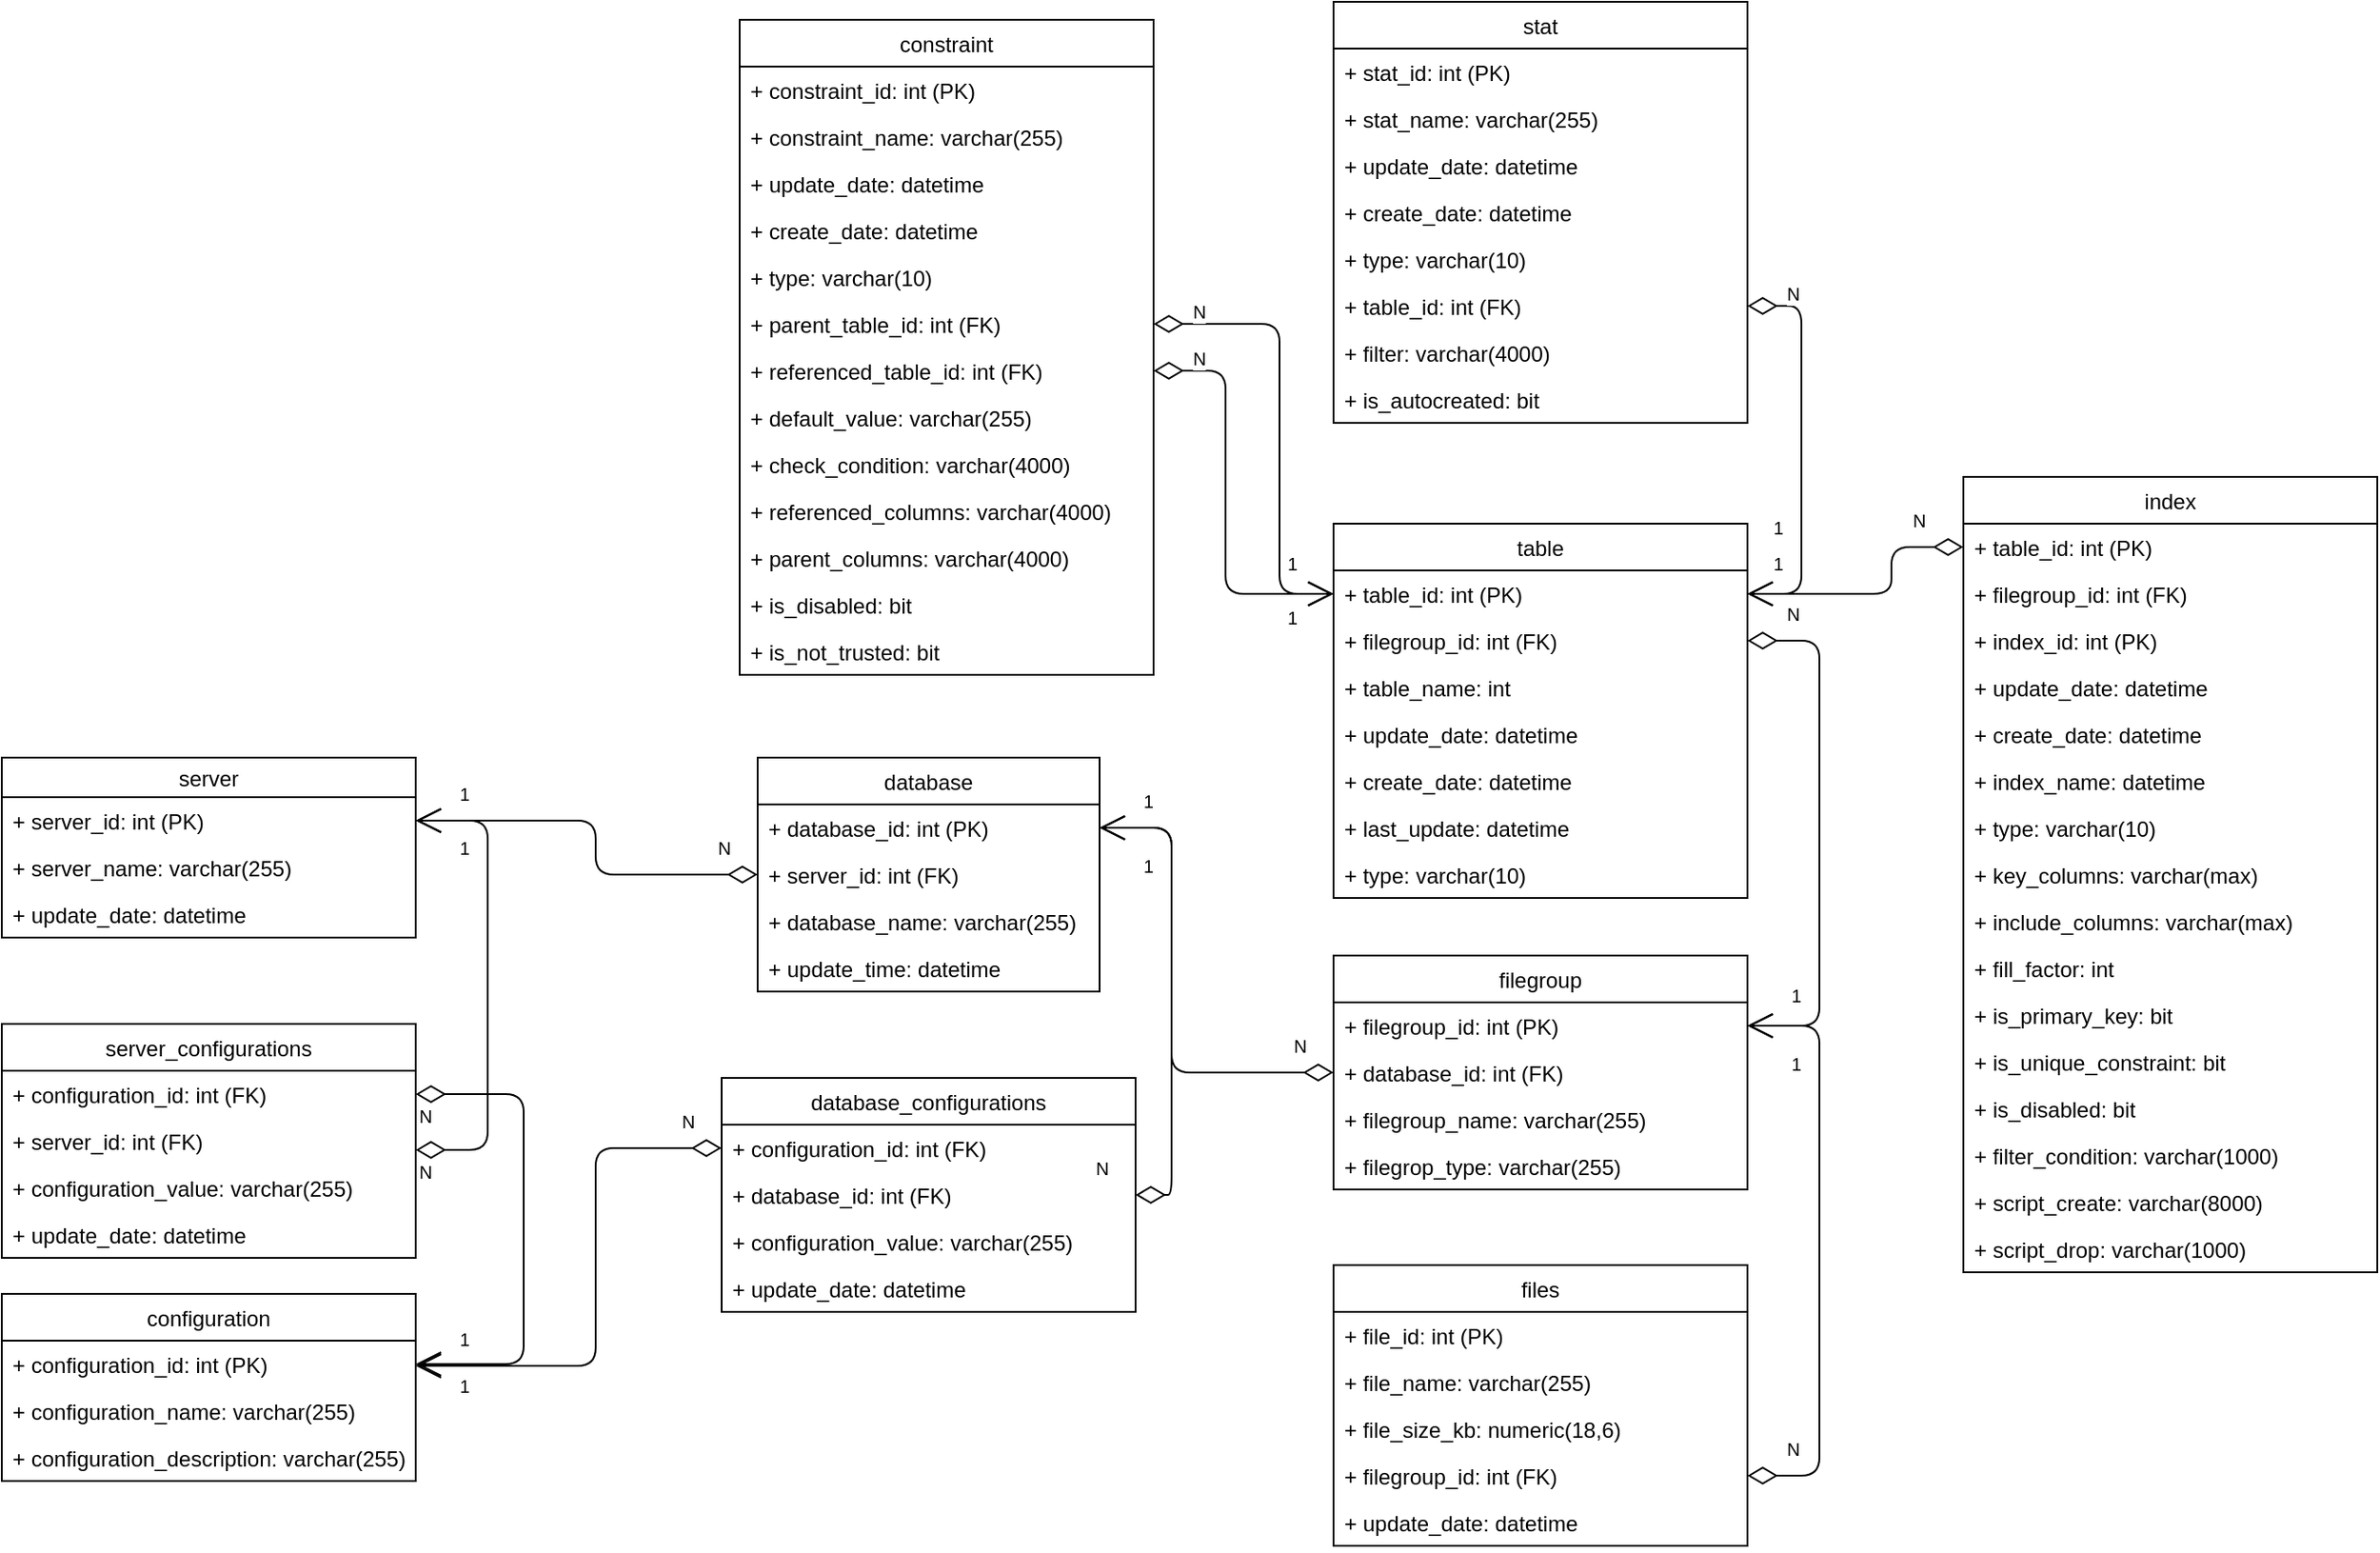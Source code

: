 <mxfile version="12.7.9" type="device"><diagram id="ff6Ciz-0W4YxmPZeDkQI" name="Página-1"><mxGraphModel dx="1422" dy="2015" grid="1" gridSize="10" guides="1" tooltips="1" connect="1" arrows="1" fold="1" page="1" pageScale="1" pageWidth="827" pageHeight="1169" math="0" shadow="0"><root><mxCell id="0"/><mxCell id="1" parent="0"/><mxCell id="aN4D_LcJQ8pbs_zPRTKb-1" value="server" style="swimlane;fontStyle=0;childLayout=stackLayout;horizontal=1;startSize=22;fillColor=none;horizontalStack=0;resizeParent=1;resizeParentMax=0;resizeLast=0;collapsible=1;marginBottom=0;" vertex="1" parent="1"><mxGeometry x="10" y="-250" width="230" height="100" as="geometry"/></mxCell><mxCell id="aN4D_LcJQ8pbs_zPRTKb-2" value="+ server_id: int (PK)" style="text;strokeColor=none;fillColor=none;align=left;verticalAlign=top;spacingLeft=4;spacingRight=4;overflow=hidden;rotatable=0;points=[[0,0.5],[1,0.5]];portConstraint=eastwest;" vertex="1" parent="aN4D_LcJQ8pbs_zPRTKb-1"><mxGeometry y="22" width="230" height="26" as="geometry"/></mxCell><mxCell id="aN4D_LcJQ8pbs_zPRTKb-3" value="+ server_name: varchar(255) " style="text;strokeColor=none;fillColor=none;align=left;verticalAlign=top;spacingLeft=4;spacingRight=4;overflow=hidden;rotatable=0;points=[[0,0.5],[1,0.5]];portConstraint=eastwest;" vertex="1" parent="aN4D_LcJQ8pbs_zPRTKb-1"><mxGeometry y="48" width="230" height="26" as="geometry"/></mxCell><mxCell id="aN4D_LcJQ8pbs_zPRTKb-4" value="+ update_date: datetime" style="text;strokeColor=none;fillColor=none;align=left;verticalAlign=top;spacingLeft=4;spacingRight=4;overflow=hidden;rotatable=0;points=[[0,0.5],[1,0.5]];portConstraint=eastwest;" vertex="1" parent="aN4D_LcJQ8pbs_zPRTKb-1"><mxGeometry y="74" width="230" height="26" as="geometry"/></mxCell><mxCell id="aN4D_LcJQ8pbs_zPRTKb-5" value="server_configurations" style="swimlane;fontStyle=0;childLayout=stackLayout;horizontal=1;startSize=26;fillColor=none;horizontalStack=0;resizeParent=1;resizeParentMax=0;resizeLast=0;collapsible=1;marginBottom=0;" vertex="1" parent="1"><mxGeometry x="10" y="-102" width="230" height="130" as="geometry"/></mxCell><mxCell id="aN4D_LcJQ8pbs_zPRTKb-6" value="+ configuration_id: int (FK)" style="text;strokeColor=none;fillColor=none;align=left;verticalAlign=top;spacingLeft=4;spacingRight=4;overflow=hidden;rotatable=0;points=[[0,0.5],[1,0.5]];portConstraint=eastwest;" vertex="1" parent="aN4D_LcJQ8pbs_zPRTKb-5"><mxGeometry y="26" width="230" height="26" as="geometry"/></mxCell><mxCell id="aN4D_LcJQ8pbs_zPRTKb-24" value="+ server_id: int (FK)" style="text;strokeColor=none;fillColor=none;align=left;verticalAlign=top;spacingLeft=4;spacingRight=4;overflow=hidden;rotatable=0;points=[[0,0.5],[1,0.5]];portConstraint=eastwest;" vertex="1" parent="aN4D_LcJQ8pbs_zPRTKb-5"><mxGeometry y="52" width="230" height="26" as="geometry"/></mxCell><mxCell id="aN4D_LcJQ8pbs_zPRTKb-8" value="+ configuration_value: varchar(255)" style="text;strokeColor=none;fillColor=none;align=left;verticalAlign=top;spacingLeft=4;spacingRight=4;overflow=hidden;rotatable=0;points=[[0,0.5],[1,0.5]];portConstraint=eastwest;" vertex="1" parent="aN4D_LcJQ8pbs_zPRTKb-5"><mxGeometry y="78" width="230" height="26" as="geometry"/></mxCell><mxCell id="aN4D_LcJQ8pbs_zPRTKb-17" value="+ update_date: datetime" style="text;strokeColor=none;fillColor=none;align=left;verticalAlign=top;spacingLeft=4;spacingRight=4;overflow=hidden;rotatable=0;points=[[0,0.5],[1,0.5]];portConstraint=eastwest;" vertex="1" parent="aN4D_LcJQ8pbs_zPRTKb-5"><mxGeometry y="104" width="230" height="26" as="geometry"/></mxCell><mxCell id="aN4D_LcJQ8pbs_zPRTKb-12" value="database" style="swimlane;fontStyle=0;childLayout=stackLayout;horizontal=1;startSize=26;fillColor=none;horizontalStack=0;resizeParent=1;resizeParentMax=0;resizeLast=0;collapsible=1;marginBottom=0;" vertex="1" parent="1"><mxGeometry x="430" y="-250" width="190" height="130" as="geometry"/></mxCell><mxCell id="aN4D_LcJQ8pbs_zPRTKb-13" value="+ database_id: int (PK)" style="text;strokeColor=none;fillColor=none;align=left;verticalAlign=top;spacingLeft=4;spacingRight=4;overflow=hidden;rotatable=0;points=[[0,0.5],[1,0.5]];portConstraint=eastwest;" vertex="1" parent="aN4D_LcJQ8pbs_zPRTKb-12"><mxGeometry y="26" width="190" height="26" as="geometry"/></mxCell><mxCell id="aN4D_LcJQ8pbs_zPRTKb-35" value="+ server_id: int (FK)" style="text;strokeColor=none;fillColor=none;align=left;verticalAlign=top;spacingLeft=4;spacingRight=4;overflow=hidden;rotatable=0;points=[[0,0.5],[1,0.5]];portConstraint=eastwest;" vertex="1" parent="aN4D_LcJQ8pbs_zPRTKb-12"><mxGeometry y="52" width="190" height="26" as="geometry"/></mxCell><mxCell id="aN4D_LcJQ8pbs_zPRTKb-14" value="+ database_name: varchar(255)" style="text;strokeColor=none;fillColor=none;align=left;verticalAlign=top;spacingLeft=4;spacingRight=4;overflow=hidden;rotatable=0;points=[[0,0.5],[1,0.5]];portConstraint=eastwest;" vertex="1" parent="aN4D_LcJQ8pbs_zPRTKb-12"><mxGeometry y="78" width="190" height="26" as="geometry"/></mxCell><mxCell id="aN4D_LcJQ8pbs_zPRTKb-15" value="+ update_time: datetime" style="text;strokeColor=none;fillColor=none;align=left;verticalAlign=top;spacingLeft=4;spacingRight=4;overflow=hidden;rotatable=0;points=[[0,0.5],[1,0.5]];portConstraint=eastwest;" vertex="1" parent="aN4D_LcJQ8pbs_zPRTKb-12"><mxGeometry y="104" width="190" height="26" as="geometry"/></mxCell><mxCell id="aN4D_LcJQ8pbs_zPRTKb-21" value="" style="endArrow=open;html=1;endSize=12;startArrow=diamondThin;startSize=14;startFill=0;edgeStyle=orthogonalEdgeStyle;entryX=1;entryY=0.5;entryDx=0;entryDy=0;" edge="1" parent="1" source="aN4D_LcJQ8pbs_zPRTKb-24" target="aN4D_LcJQ8pbs_zPRTKb-2"><mxGeometry x="0.141" y="-30" relative="1" as="geometry"><mxPoint x="260" y="-82" as="sourcePoint"/><mxPoint x="420" y="-82" as="targetPoint"/><Array as="points"><mxPoint x="280" y="-32"/><mxPoint x="280" y="-215"/></Array><mxPoint as="offset"/></mxGeometry></mxCell><mxCell id="aN4D_LcJQ8pbs_zPRTKb-22" value="N" style="resizable=0;html=1;align=left;verticalAlign=top;labelBackgroundColor=#ffffff;fontSize=10;" connectable="0" vertex="1" parent="aN4D_LcJQ8pbs_zPRTKb-21"><mxGeometry x="-1" relative="1" as="geometry"/></mxCell><mxCell id="aN4D_LcJQ8pbs_zPRTKb-23" value="1" style="resizable=0;html=1;align=right;verticalAlign=top;labelBackgroundColor=#ffffff;fontSize=10;" connectable="0" vertex="1" parent="aN4D_LcJQ8pbs_zPRTKb-21"><mxGeometry x="1" relative="1" as="geometry"><mxPoint x="30" y="3" as="offset"/></mxGeometry></mxCell><mxCell id="aN4D_LcJQ8pbs_zPRTKb-25" value="configuration" style="swimlane;fontStyle=0;childLayout=stackLayout;horizontal=1;startSize=26;fillColor=none;horizontalStack=0;resizeParent=1;resizeParentMax=0;resizeLast=0;collapsible=1;marginBottom=0;" vertex="1" parent="1"><mxGeometry x="10" y="48" width="230" height="104" as="geometry"/></mxCell><mxCell id="aN4D_LcJQ8pbs_zPRTKb-26" value="+ configuration_id: int (PK)" style="text;strokeColor=none;fillColor=none;align=left;verticalAlign=top;spacingLeft=4;spacingRight=4;overflow=hidden;rotatable=0;points=[[0,0.5],[1,0.5]];portConstraint=eastwest;" vertex="1" parent="aN4D_LcJQ8pbs_zPRTKb-25"><mxGeometry y="26" width="230" height="26" as="geometry"/></mxCell><mxCell id="aN4D_LcJQ8pbs_zPRTKb-28" value="+ configuration_name: varchar(255) " style="text;strokeColor=none;fillColor=none;align=left;verticalAlign=top;spacingLeft=4;spacingRight=4;overflow=hidden;rotatable=0;points=[[0,0.5],[1,0.5]];portConstraint=eastwest;" vertex="1" parent="aN4D_LcJQ8pbs_zPRTKb-25"><mxGeometry y="52" width="230" height="26" as="geometry"/></mxCell><mxCell id="aN4D_LcJQ8pbs_zPRTKb-30" value="+ configuration_description: varchar(255)" style="text;strokeColor=none;fillColor=none;align=left;verticalAlign=top;spacingLeft=4;spacingRight=4;overflow=hidden;rotatable=0;points=[[0,0.5],[1,0.5]];portConstraint=eastwest;" vertex="1" parent="aN4D_LcJQ8pbs_zPRTKb-25"><mxGeometry y="78" width="230" height="26" as="geometry"/></mxCell><mxCell id="aN4D_LcJQ8pbs_zPRTKb-32" value="" style="endArrow=open;html=1;endSize=12;startArrow=diamondThin;startSize=14;startFill=0;edgeStyle=orthogonalEdgeStyle;" edge="1" parent="1" source="aN4D_LcJQ8pbs_zPRTKb-6" target="aN4D_LcJQ8pbs_zPRTKb-26"><mxGeometry relative="1" as="geometry"><mxPoint x="334" y="130" as="sourcePoint"/><mxPoint x="334" y="-22" as="targetPoint"/><Array as="points"><mxPoint x="300" y="-63"/><mxPoint x="300" y="87"/></Array></mxGeometry></mxCell><mxCell id="aN4D_LcJQ8pbs_zPRTKb-33" value="N" style="resizable=0;html=1;align=left;verticalAlign=top;labelBackgroundColor=#ffffff;fontSize=10;" connectable="0" vertex="1" parent="aN4D_LcJQ8pbs_zPRTKb-32"><mxGeometry x="-1" relative="1" as="geometry"/></mxCell><mxCell id="aN4D_LcJQ8pbs_zPRTKb-34" value="1" style="resizable=0;html=1;align=right;verticalAlign=top;labelBackgroundColor=#ffffff;fontSize=10;" connectable="0" vertex="1" parent="aN4D_LcJQ8pbs_zPRTKb-32"><mxGeometry x="1" relative="1" as="geometry"><mxPoint x="30" as="offset"/></mxGeometry></mxCell><mxCell id="aN4D_LcJQ8pbs_zPRTKb-36" value="" style="endArrow=open;html=1;endSize=12;startArrow=diamondThin;startSize=14;startFill=0;edgeStyle=orthogonalEdgeStyle;entryX=1;entryY=0.5;entryDx=0;entryDy=0;exitX=0;exitY=0.5;exitDx=0;exitDy=0;" edge="1" parent="1" source="aN4D_LcJQ8pbs_zPRTKb-35" target="aN4D_LcJQ8pbs_zPRTKb-2"><mxGeometry x="0.035" y="23" relative="1" as="geometry"><mxPoint x="250" y="-22" as="sourcePoint"/><mxPoint x="250" y="-205" as="targetPoint"/><Array as="points"><mxPoint x="340" y="-185"/><mxPoint x="340" y="-215"/></Array><mxPoint as="offset"/></mxGeometry></mxCell><mxCell id="aN4D_LcJQ8pbs_zPRTKb-37" value="N" style="resizable=0;html=1;align=left;verticalAlign=top;labelBackgroundColor=#ffffff;fontSize=10;" connectable="0" vertex="1" parent="aN4D_LcJQ8pbs_zPRTKb-36"><mxGeometry x="-1" relative="1" as="geometry"><mxPoint x="-24" y="-27" as="offset"/></mxGeometry></mxCell><mxCell id="aN4D_LcJQ8pbs_zPRTKb-38" value="1" style="resizable=0;html=1;align=right;verticalAlign=top;labelBackgroundColor=#ffffff;fontSize=10;" connectable="0" vertex="1" parent="aN4D_LcJQ8pbs_zPRTKb-36"><mxGeometry x="1" relative="1" as="geometry"><mxPoint x="30" y="-27" as="offset"/></mxGeometry></mxCell><mxCell id="aN4D_LcJQ8pbs_zPRTKb-39" value="database_configurations" style="swimlane;fontStyle=0;childLayout=stackLayout;horizontal=1;startSize=26;fillColor=none;horizontalStack=0;resizeParent=1;resizeParentMax=0;resizeLast=0;collapsible=1;marginBottom=0;" vertex="1" parent="1"><mxGeometry x="410" y="-72" width="230" height="130" as="geometry"/></mxCell><mxCell id="aN4D_LcJQ8pbs_zPRTKb-40" value="+ configuration_id: int (FK)" style="text;strokeColor=none;fillColor=none;align=left;verticalAlign=top;spacingLeft=4;spacingRight=4;overflow=hidden;rotatable=0;points=[[0,0.5],[1,0.5]];portConstraint=eastwest;" vertex="1" parent="aN4D_LcJQ8pbs_zPRTKb-39"><mxGeometry y="26" width="230" height="26" as="geometry"/></mxCell><mxCell id="aN4D_LcJQ8pbs_zPRTKb-41" value="+ database_id: int (FK)" style="text;strokeColor=none;fillColor=none;align=left;verticalAlign=top;spacingLeft=4;spacingRight=4;overflow=hidden;rotatable=0;points=[[0,0.5],[1,0.5]];portConstraint=eastwest;" vertex="1" parent="aN4D_LcJQ8pbs_zPRTKb-39"><mxGeometry y="52" width="230" height="26" as="geometry"/></mxCell><mxCell id="aN4D_LcJQ8pbs_zPRTKb-42" value="+ configuration_value: varchar(255)" style="text;strokeColor=none;fillColor=none;align=left;verticalAlign=top;spacingLeft=4;spacingRight=4;overflow=hidden;rotatable=0;points=[[0,0.5],[1,0.5]];portConstraint=eastwest;" vertex="1" parent="aN4D_LcJQ8pbs_zPRTKb-39"><mxGeometry y="78" width="230" height="26" as="geometry"/></mxCell><mxCell id="aN4D_LcJQ8pbs_zPRTKb-43" value="+ update_date: datetime" style="text;strokeColor=none;fillColor=none;align=left;verticalAlign=top;spacingLeft=4;spacingRight=4;overflow=hidden;rotatable=0;points=[[0,0.5],[1,0.5]];portConstraint=eastwest;" vertex="1" parent="aN4D_LcJQ8pbs_zPRTKb-39"><mxGeometry y="104" width="230" height="26" as="geometry"/></mxCell><mxCell id="aN4D_LcJQ8pbs_zPRTKb-44" value="" style="endArrow=open;html=1;endSize=12;startArrow=diamondThin;startSize=14;startFill=0;edgeStyle=orthogonalEdgeStyle;exitX=0;exitY=0.5;exitDx=0;exitDy=0;" edge="1" parent="1" source="aN4D_LcJQ8pbs_zPRTKb-40"><mxGeometry x="0.035" y="23" relative="1" as="geometry"><mxPoint x="434" y="152" as="sourcePoint"/><mxPoint x="240" y="88" as="targetPoint"/><Array as="points"><mxPoint x="340" y="-33"/><mxPoint x="340" y="88"/></Array><mxPoint as="offset"/></mxGeometry></mxCell><mxCell id="aN4D_LcJQ8pbs_zPRTKb-45" value="N" style="resizable=0;html=1;align=left;verticalAlign=top;labelBackgroundColor=#ffffff;fontSize=10;" connectable="0" vertex="1" parent="aN4D_LcJQ8pbs_zPRTKb-44"><mxGeometry x="-1" relative="1" as="geometry"><mxPoint x="-24" y="-27" as="offset"/></mxGeometry></mxCell><mxCell id="aN4D_LcJQ8pbs_zPRTKb-46" value="1" style="resizable=0;html=1;align=right;verticalAlign=top;labelBackgroundColor=#ffffff;fontSize=10;" connectable="0" vertex="1" parent="aN4D_LcJQ8pbs_zPRTKb-44"><mxGeometry x="1" relative="1" as="geometry"><mxPoint x="30" y="-27" as="offset"/></mxGeometry></mxCell><mxCell id="aN4D_LcJQ8pbs_zPRTKb-47" value="" style="endArrow=open;html=1;endSize=12;startArrow=diamondThin;startSize=14;startFill=0;edgeStyle=orthogonalEdgeStyle;entryX=1;entryY=0.5;entryDx=0;entryDy=0;" edge="1" parent="1" source="aN4D_LcJQ8pbs_zPRTKb-41" target="aN4D_LcJQ8pbs_zPRTKb-13"><mxGeometry x="0.035" y="23" relative="1" as="geometry"><mxPoint x="750" y="-212" as="sourcePoint"/><mxPoint x="580" y="-91" as="targetPoint"/><Array as="points"><mxPoint x="660" y="-7"/><mxPoint x="660" y="-211"/></Array><mxPoint as="offset"/></mxGeometry></mxCell><mxCell id="aN4D_LcJQ8pbs_zPRTKb-48" value="N" style="resizable=0;html=1;align=left;verticalAlign=top;labelBackgroundColor=#ffffff;fontSize=10;" connectable="0" vertex="1" parent="aN4D_LcJQ8pbs_zPRTKb-47"><mxGeometry x="-1" relative="1" as="geometry"><mxPoint x="-24" y="-27" as="offset"/></mxGeometry></mxCell><mxCell id="aN4D_LcJQ8pbs_zPRTKb-49" value="1" style="resizable=0;html=1;align=right;verticalAlign=top;labelBackgroundColor=#ffffff;fontSize=10;" connectable="0" vertex="1" parent="aN4D_LcJQ8pbs_zPRTKb-47"><mxGeometry x="1" relative="1" as="geometry"><mxPoint x="30" y="-27" as="offset"/></mxGeometry></mxCell><mxCell id="aN4D_LcJQ8pbs_zPRTKb-50" value="files" style="swimlane;fontStyle=0;childLayout=stackLayout;horizontal=1;startSize=26;fillColor=none;horizontalStack=0;resizeParent=1;resizeParentMax=0;resizeLast=0;collapsible=1;marginBottom=0;" vertex="1" parent="1"><mxGeometry x="750" y="32" width="230" height="156" as="geometry"/></mxCell><mxCell id="aN4D_LcJQ8pbs_zPRTKb-51" value="+ file_id: int (PK)" style="text;strokeColor=none;fillColor=none;align=left;verticalAlign=top;spacingLeft=4;spacingRight=4;overflow=hidden;rotatable=0;points=[[0,0.5],[1,0.5]];portConstraint=eastwest;" vertex="1" parent="aN4D_LcJQ8pbs_zPRTKb-50"><mxGeometry y="26" width="230" height="26" as="geometry"/></mxCell><mxCell id="aN4D_LcJQ8pbs_zPRTKb-53" value="+ file_name: varchar(255)" style="text;strokeColor=none;fillColor=none;align=left;verticalAlign=top;spacingLeft=4;spacingRight=4;overflow=hidden;rotatable=0;points=[[0,0.5],[1,0.5]];portConstraint=eastwest;" vertex="1" parent="aN4D_LcJQ8pbs_zPRTKb-50"><mxGeometry y="52" width="230" height="26" as="geometry"/></mxCell><mxCell id="aN4D_LcJQ8pbs_zPRTKb-55" value="+ file_size_kb: numeric(18,6)" style="text;strokeColor=none;fillColor=none;align=left;verticalAlign=top;spacingLeft=4;spacingRight=4;overflow=hidden;rotatable=0;points=[[0,0.5],[1,0.5]];portConstraint=eastwest;" vertex="1" parent="aN4D_LcJQ8pbs_zPRTKb-50"><mxGeometry y="78" width="230" height="26" as="geometry"/></mxCell><mxCell id="aN4D_LcJQ8pbs_zPRTKb-56" value="+ filegroup_id: int (FK)" style="text;strokeColor=none;fillColor=none;align=left;verticalAlign=top;spacingLeft=4;spacingRight=4;overflow=hidden;rotatable=0;points=[[0,0.5],[1,0.5]];portConstraint=eastwest;" vertex="1" parent="aN4D_LcJQ8pbs_zPRTKb-50"><mxGeometry y="104" width="230" height="26" as="geometry"/></mxCell><mxCell id="aN4D_LcJQ8pbs_zPRTKb-54" value="+ update_date: datetime" style="text;strokeColor=none;fillColor=none;align=left;verticalAlign=top;spacingLeft=4;spacingRight=4;overflow=hidden;rotatable=0;points=[[0,0.5],[1,0.5]];portConstraint=eastwest;" vertex="1" parent="aN4D_LcJQ8pbs_zPRTKb-50"><mxGeometry y="130" width="230" height="26" as="geometry"/></mxCell><mxCell id="aN4D_LcJQ8pbs_zPRTKb-57" value="filegroup" style="swimlane;fontStyle=0;childLayout=stackLayout;horizontal=1;startSize=26;fillColor=none;horizontalStack=0;resizeParent=1;resizeParentMax=0;resizeLast=0;collapsible=1;marginBottom=0;" vertex="1" parent="1"><mxGeometry x="750" y="-140" width="230" height="130" as="geometry"/></mxCell><mxCell id="aN4D_LcJQ8pbs_zPRTKb-58" value="+ filegroup_id: int (PK)" style="text;strokeColor=none;fillColor=none;align=left;verticalAlign=top;spacingLeft=4;spacingRight=4;overflow=hidden;rotatable=0;points=[[0,0.5],[1,0.5]];portConstraint=eastwest;" vertex="1" parent="aN4D_LcJQ8pbs_zPRTKb-57"><mxGeometry y="26" width="230" height="26" as="geometry"/></mxCell><mxCell id="aN4D_LcJQ8pbs_zPRTKb-59" value="+ database_id: int (FK)" style="text;strokeColor=none;fillColor=none;align=left;verticalAlign=top;spacingLeft=4;spacingRight=4;overflow=hidden;rotatable=0;points=[[0,0.5],[1,0.5]];portConstraint=eastwest;" vertex="1" parent="aN4D_LcJQ8pbs_zPRTKb-57"><mxGeometry y="52" width="230" height="26" as="geometry"/></mxCell><mxCell id="aN4D_LcJQ8pbs_zPRTKb-60" value="+ filegroup_name: varchar(255)" style="text;strokeColor=none;fillColor=none;align=left;verticalAlign=top;spacingLeft=4;spacingRight=4;overflow=hidden;rotatable=0;points=[[0,0.5],[1,0.5]];portConstraint=eastwest;" vertex="1" parent="aN4D_LcJQ8pbs_zPRTKb-57"><mxGeometry y="78" width="230" height="26" as="geometry"/></mxCell><mxCell id="aN4D_LcJQ8pbs_zPRTKb-61" value="+ filegrop_type: varchar(255)" style="text;strokeColor=none;fillColor=none;align=left;verticalAlign=top;spacingLeft=4;spacingRight=4;overflow=hidden;rotatable=0;points=[[0,0.5],[1,0.5]];portConstraint=eastwest;" vertex="1" parent="aN4D_LcJQ8pbs_zPRTKb-57"><mxGeometry y="104" width="230" height="26" as="geometry"/></mxCell><mxCell id="aN4D_LcJQ8pbs_zPRTKb-67" value="" style="endArrow=open;html=1;endSize=12;startArrow=diamondThin;startSize=14;startFill=0;edgeStyle=orthogonalEdgeStyle;exitX=0;exitY=0.5;exitDx=0;exitDy=0;" edge="1" parent="1" source="aN4D_LcJQ8pbs_zPRTKb-59" target="aN4D_LcJQ8pbs_zPRTKb-13"><mxGeometry x="0.035" y="23" relative="1" as="geometry"><mxPoint x="740" y="-64" as="sourcePoint"/><mxPoint x="620" y="-90" as="targetPoint"/><Array as="points"><mxPoint x="660" y="-75"/><mxPoint x="660" y="-211"/></Array><mxPoint as="offset"/></mxGeometry></mxCell><mxCell id="aN4D_LcJQ8pbs_zPRTKb-68" value="N" style="resizable=0;html=1;align=left;verticalAlign=top;labelBackgroundColor=#ffffff;fontSize=10;" connectable="0" vertex="1" parent="aN4D_LcJQ8pbs_zPRTKb-67"><mxGeometry x="-1" relative="1" as="geometry"><mxPoint x="-24" y="-27" as="offset"/></mxGeometry></mxCell><mxCell id="aN4D_LcJQ8pbs_zPRTKb-69" value="1" style="resizable=0;html=1;align=right;verticalAlign=top;labelBackgroundColor=#ffffff;fontSize=10;" connectable="0" vertex="1" parent="aN4D_LcJQ8pbs_zPRTKb-67"><mxGeometry x="1" relative="1" as="geometry"><mxPoint x="30" y="9" as="offset"/></mxGeometry></mxCell><mxCell id="aN4D_LcJQ8pbs_zPRTKb-71" value="" style="endArrow=open;html=1;endSize=12;startArrow=diamondThin;startSize=14;startFill=0;edgeStyle=orthogonalEdgeStyle;" edge="1" parent="1" source="aN4D_LcJQ8pbs_zPRTKb-56" target="aN4D_LcJQ8pbs_zPRTKb-58"><mxGeometry x="0.035" y="23" relative="1" as="geometry"><mxPoint x="1120" y="-30" as="sourcePoint"/><mxPoint x="1000" y="96" as="targetPoint"/><Array as="points"><mxPoint x="1020" y="149"/><mxPoint x="1020" y="-101"/></Array><mxPoint as="offset"/></mxGeometry></mxCell><mxCell id="aN4D_LcJQ8pbs_zPRTKb-72" value="N" style="resizable=0;html=1;align=left;verticalAlign=top;labelBackgroundColor=#ffffff;fontSize=10;" connectable="0" vertex="1" parent="aN4D_LcJQ8pbs_zPRTKb-71"><mxGeometry x="-1" relative="1" as="geometry"><mxPoint x="20" y="-27" as="offset"/></mxGeometry></mxCell><mxCell id="aN4D_LcJQ8pbs_zPRTKb-73" value="1" style="resizable=0;html=1;align=right;verticalAlign=top;labelBackgroundColor=#ffffff;fontSize=10;" connectable="0" vertex="1" parent="aN4D_LcJQ8pbs_zPRTKb-71"><mxGeometry x="1" relative="1" as="geometry"><mxPoint x="30" y="9" as="offset"/></mxGeometry></mxCell><mxCell id="aN4D_LcJQ8pbs_zPRTKb-74" value="table" style="swimlane;fontStyle=0;childLayout=stackLayout;horizontal=1;startSize=26;fillColor=none;horizontalStack=0;resizeParent=1;resizeParentMax=0;resizeLast=0;collapsible=1;marginBottom=0;" vertex="1" parent="1"><mxGeometry x="750" y="-380" width="230" height="208" as="geometry"/></mxCell><mxCell id="aN4D_LcJQ8pbs_zPRTKb-75" value="+ table_id: int (PK)" style="text;strokeColor=none;fillColor=none;align=left;verticalAlign=top;spacingLeft=4;spacingRight=4;overflow=hidden;rotatable=0;points=[[0,0.5],[1,0.5]];portConstraint=eastwest;" vertex="1" parent="aN4D_LcJQ8pbs_zPRTKb-74"><mxGeometry y="26" width="230" height="26" as="geometry"/></mxCell><mxCell id="aN4D_LcJQ8pbs_zPRTKb-76" value="+ filegroup_id: int (FK)" style="text;strokeColor=none;fillColor=none;align=left;verticalAlign=top;spacingLeft=4;spacingRight=4;overflow=hidden;rotatable=0;points=[[0,0.5],[1,0.5]];portConstraint=eastwest;" vertex="1" parent="aN4D_LcJQ8pbs_zPRTKb-74"><mxGeometry y="52" width="230" height="26" as="geometry"/></mxCell><mxCell id="aN4D_LcJQ8pbs_zPRTKb-79" value="+ table_name: int" style="text;strokeColor=none;fillColor=none;align=left;verticalAlign=top;spacingLeft=4;spacingRight=4;overflow=hidden;rotatable=0;points=[[0,0.5],[1,0.5]];portConstraint=eastwest;" vertex="1" parent="aN4D_LcJQ8pbs_zPRTKb-74"><mxGeometry y="78" width="230" height="26" as="geometry"/></mxCell><mxCell id="aN4D_LcJQ8pbs_zPRTKb-80" value="+ update_date: datetime" style="text;strokeColor=none;fillColor=none;align=left;verticalAlign=top;spacingLeft=4;spacingRight=4;overflow=hidden;rotatable=0;points=[[0,0.5],[1,0.5]];portConstraint=eastwest;" vertex="1" parent="aN4D_LcJQ8pbs_zPRTKb-74"><mxGeometry y="104" width="230" height="26" as="geometry"/></mxCell><mxCell id="aN4D_LcJQ8pbs_zPRTKb-81" value="+ create_date: datetime" style="text;strokeColor=none;fillColor=none;align=left;verticalAlign=top;spacingLeft=4;spacingRight=4;overflow=hidden;rotatable=0;points=[[0,0.5],[1,0.5]];portConstraint=eastwest;" vertex="1" parent="aN4D_LcJQ8pbs_zPRTKb-74"><mxGeometry y="130" width="230" height="26" as="geometry"/></mxCell><mxCell id="aN4D_LcJQ8pbs_zPRTKb-82" value="+ last_update: datetime" style="text;strokeColor=none;fillColor=none;align=left;verticalAlign=top;spacingLeft=4;spacingRight=4;overflow=hidden;rotatable=0;points=[[0,0.5],[1,0.5]];portConstraint=eastwest;" vertex="1" parent="aN4D_LcJQ8pbs_zPRTKb-74"><mxGeometry y="156" width="230" height="26" as="geometry"/></mxCell><mxCell id="aN4D_LcJQ8pbs_zPRTKb-86" value="+ type: varchar(10)" style="text;strokeColor=none;fillColor=none;align=left;verticalAlign=top;spacingLeft=4;spacingRight=4;overflow=hidden;rotatable=0;points=[[0,0.5],[1,0.5]];portConstraint=eastwest;" vertex="1" parent="aN4D_LcJQ8pbs_zPRTKb-74"><mxGeometry y="182" width="230" height="26" as="geometry"/></mxCell><mxCell id="aN4D_LcJQ8pbs_zPRTKb-83" value="" style="endArrow=open;html=1;endSize=12;startArrow=diamondThin;startSize=14;startFill=0;edgeStyle=orthogonalEdgeStyle;" edge="1" parent="1" source="aN4D_LcJQ8pbs_zPRTKb-76" target="aN4D_LcJQ8pbs_zPRTKb-58"><mxGeometry x="0.035" y="23" relative="1" as="geometry"><mxPoint x="990" y="159" as="sourcePoint"/><mxPoint x="990" y="-101" as="targetPoint"/><Array as="points"><mxPoint x="1020" y="-315"/><mxPoint x="1020" y="-101"/></Array><mxPoint as="offset"/></mxGeometry></mxCell><mxCell id="aN4D_LcJQ8pbs_zPRTKb-84" value="N" style="resizable=0;html=1;align=left;verticalAlign=top;labelBackgroundColor=#ffffff;fontSize=10;" connectable="0" vertex="1" parent="aN4D_LcJQ8pbs_zPRTKb-83"><mxGeometry x="-1" relative="1" as="geometry"><mxPoint x="20" y="-27" as="offset"/></mxGeometry></mxCell><mxCell id="aN4D_LcJQ8pbs_zPRTKb-85" value="1" style="resizable=0;html=1;align=right;verticalAlign=top;labelBackgroundColor=#ffffff;fontSize=10;" connectable="0" vertex="1" parent="aN4D_LcJQ8pbs_zPRTKb-83"><mxGeometry x="1" relative="1" as="geometry"><mxPoint x="30" y="-29" as="offset"/></mxGeometry></mxCell><mxCell id="aN4D_LcJQ8pbs_zPRTKb-87" value="index" style="swimlane;fontStyle=0;childLayout=stackLayout;horizontal=1;startSize=26;fillColor=none;horizontalStack=0;resizeParent=1;resizeParentMax=0;resizeLast=0;collapsible=1;marginBottom=0;" vertex="1" parent="1"><mxGeometry x="1100" y="-406" width="230" height="442" as="geometry"/></mxCell><mxCell id="aN4D_LcJQ8pbs_zPRTKb-88" value="+ table_id: int (PK)" style="text;strokeColor=none;fillColor=none;align=left;verticalAlign=top;spacingLeft=4;spacingRight=4;overflow=hidden;rotatable=0;points=[[0,0.5],[1,0.5]];portConstraint=eastwest;" vertex="1" parent="aN4D_LcJQ8pbs_zPRTKb-87"><mxGeometry y="26" width="230" height="26" as="geometry"/></mxCell><mxCell id="aN4D_LcJQ8pbs_zPRTKb-89" value="+ filegroup_id: int (FK)" style="text;strokeColor=none;fillColor=none;align=left;verticalAlign=top;spacingLeft=4;spacingRight=4;overflow=hidden;rotatable=0;points=[[0,0.5],[1,0.5]];portConstraint=eastwest;" vertex="1" parent="aN4D_LcJQ8pbs_zPRTKb-87"><mxGeometry y="52" width="230" height="26" as="geometry"/></mxCell><mxCell id="aN4D_LcJQ8pbs_zPRTKb-90" value="+ index_id: int (PK)" style="text;strokeColor=none;fillColor=none;align=left;verticalAlign=top;spacingLeft=4;spacingRight=4;overflow=hidden;rotatable=0;points=[[0,0.5],[1,0.5]];portConstraint=eastwest;" vertex="1" parent="aN4D_LcJQ8pbs_zPRTKb-87"><mxGeometry y="78" width="230" height="26" as="geometry"/></mxCell><mxCell id="aN4D_LcJQ8pbs_zPRTKb-91" value="+ update_date: datetime" style="text;strokeColor=none;fillColor=none;align=left;verticalAlign=top;spacingLeft=4;spacingRight=4;overflow=hidden;rotatable=0;points=[[0,0.5],[1,0.5]];portConstraint=eastwest;" vertex="1" parent="aN4D_LcJQ8pbs_zPRTKb-87"><mxGeometry y="104" width="230" height="26" as="geometry"/></mxCell><mxCell id="aN4D_LcJQ8pbs_zPRTKb-92" value="+ create_date: datetime" style="text;strokeColor=none;fillColor=none;align=left;verticalAlign=top;spacingLeft=4;spacingRight=4;overflow=hidden;rotatable=0;points=[[0,0.5],[1,0.5]];portConstraint=eastwest;" vertex="1" parent="aN4D_LcJQ8pbs_zPRTKb-87"><mxGeometry y="130" width="230" height="26" as="geometry"/></mxCell><mxCell id="aN4D_LcJQ8pbs_zPRTKb-93" value="+ index_name: datetime" style="text;strokeColor=none;fillColor=none;align=left;verticalAlign=top;spacingLeft=4;spacingRight=4;overflow=hidden;rotatable=0;points=[[0,0.5],[1,0.5]];portConstraint=eastwest;" vertex="1" parent="aN4D_LcJQ8pbs_zPRTKb-87"><mxGeometry y="156" width="230" height="26" as="geometry"/></mxCell><mxCell id="aN4D_LcJQ8pbs_zPRTKb-94" value="+ type: varchar(10)" style="text;strokeColor=none;fillColor=none;align=left;verticalAlign=top;spacingLeft=4;spacingRight=4;overflow=hidden;rotatable=0;points=[[0,0.5],[1,0.5]];portConstraint=eastwest;" vertex="1" parent="aN4D_LcJQ8pbs_zPRTKb-87"><mxGeometry y="182" width="230" height="26" as="geometry"/></mxCell><mxCell id="aN4D_LcJQ8pbs_zPRTKb-95" value="+ key_columns: varchar(max)" style="text;strokeColor=none;fillColor=none;align=left;verticalAlign=top;spacingLeft=4;spacingRight=4;overflow=hidden;rotatable=0;points=[[0,0.5],[1,0.5]];portConstraint=eastwest;" vertex="1" parent="aN4D_LcJQ8pbs_zPRTKb-87"><mxGeometry y="208" width="230" height="26" as="geometry"/></mxCell><mxCell id="aN4D_LcJQ8pbs_zPRTKb-96" value="+ include_columns: varchar(max)" style="text;strokeColor=none;fillColor=none;align=left;verticalAlign=top;spacingLeft=4;spacingRight=4;overflow=hidden;rotatable=0;points=[[0,0.5],[1,0.5]];portConstraint=eastwest;" vertex="1" parent="aN4D_LcJQ8pbs_zPRTKb-87"><mxGeometry y="234" width="230" height="26" as="geometry"/></mxCell><mxCell id="aN4D_LcJQ8pbs_zPRTKb-97" value="+ fill_factor: int" style="text;strokeColor=none;fillColor=none;align=left;verticalAlign=top;spacingLeft=4;spacingRight=4;overflow=hidden;rotatable=0;points=[[0,0.5],[1,0.5]];portConstraint=eastwest;" vertex="1" parent="aN4D_LcJQ8pbs_zPRTKb-87"><mxGeometry y="260" width="230" height="26" as="geometry"/></mxCell><mxCell id="aN4D_LcJQ8pbs_zPRTKb-98" value="+ is_primary_key: bit" style="text;strokeColor=none;fillColor=none;align=left;verticalAlign=top;spacingLeft=4;spacingRight=4;overflow=hidden;rotatable=0;points=[[0,0.5],[1,0.5]];portConstraint=eastwest;" vertex="1" parent="aN4D_LcJQ8pbs_zPRTKb-87"><mxGeometry y="286" width="230" height="26" as="geometry"/></mxCell><mxCell id="aN4D_LcJQ8pbs_zPRTKb-99" value="+ is_unique_constraint: bit" style="text;strokeColor=none;fillColor=none;align=left;verticalAlign=top;spacingLeft=4;spacingRight=4;overflow=hidden;rotatable=0;points=[[0,0.5],[1,0.5]];portConstraint=eastwest;" vertex="1" parent="aN4D_LcJQ8pbs_zPRTKb-87"><mxGeometry y="312" width="230" height="26" as="geometry"/></mxCell><mxCell id="aN4D_LcJQ8pbs_zPRTKb-100" value="+ is_disabled: bit" style="text;strokeColor=none;fillColor=none;align=left;verticalAlign=top;spacingLeft=4;spacingRight=4;overflow=hidden;rotatable=0;points=[[0,0.5],[1,0.5]];portConstraint=eastwest;" vertex="1" parent="aN4D_LcJQ8pbs_zPRTKb-87"><mxGeometry y="338" width="230" height="26" as="geometry"/></mxCell><mxCell id="aN4D_LcJQ8pbs_zPRTKb-102" value="+ filter_condition: varchar(1000)" style="text;strokeColor=none;fillColor=none;align=left;verticalAlign=top;spacingLeft=4;spacingRight=4;overflow=hidden;rotatable=0;points=[[0,0.5],[1,0.5]];portConstraint=eastwest;" vertex="1" parent="aN4D_LcJQ8pbs_zPRTKb-87"><mxGeometry y="364" width="230" height="26" as="geometry"/></mxCell><mxCell id="aN4D_LcJQ8pbs_zPRTKb-103" value="+ script_create: varchar(8000)" style="text;strokeColor=none;fillColor=none;align=left;verticalAlign=top;spacingLeft=4;spacingRight=4;overflow=hidden;rotatable=0;points=[[0,0.5],[1,0.5]];portConstraint=eastwest;" vertex="1" parent="aN4D_LcJQ8pbs_zPRTKb-87"><mxGeometry y="390" width="230" height="26" as="geometry"/></mxCell><mxCell id="aN4D_LcJQ8pbs_zPRTKb-104" value="+ script_drop: varchar(1000)" style="text;strokeColor=none;fillColor=none;align=left;verticalAlign=top;spacingLeft=4;spacingRight=4;overflow=hidden;rotatable=0;points=[[0,0.5],[1,0.5]];portConstraint=eastwest;" vertex="1" parent="aN4D_LcJQ8pbs_zPRTKb-87"><mxGeometry y="416" width="230" height="26" as="geometry"/></mxCell><mxCell id="aN4D_LcJQ8pbs_zPRTKb-105" value="" style="endArrow=open;html=1;endSize=12;startArrow=diamondThin;startSize=14;startFill=0;edgeStyle=orthogonalEdgeStyle;exitX=0;exitY=0.5;exitDx=0;exitDy=0;entryX=1;entryY=0.5;entryDx=0;entryDy=0;" edge="1" parent="1" source="aN4D_LcJQ8pbs_zPRTKb-88" target="aN4D_LcJQ8pbs_zPRTKb-75"><mxGeometry x="0.035" y="23" relative="1" as="geometry"><mxPoint x="990" y="-305" as="sourcePoint"/><mxPoint x="990" y="-91" as="targetPoint"/><Array as="points"><mxPoint x="1060" y="-367"/><mxPoint x="1060" y="-341"/></Array><mxPoint as="offset"/></mxGeometry></mxCell><mxCell id="aN4D_LcJQ8pbs_zPRTKb-106" value="N" style="resizable=0;html=1;align=left;verticalAlign=top;labelBackgroundColor=#ffffff;fontSize=10;" connectable="0" vertex="1" parent="aN4D_LcJQ8pbs_zPRTKb-105"><mxGeometry x="-1" relative="1" as="geometry"><mxPoint x="-30" y="-27" as="offset"/></mxGeometry></mxCell><mxCell id="aN4D_LcJQ8pbs_zPRTKb-107" value="1" style="resizable=0;html=1;align=right;verticalAlign=top;labelBackgroundColor=#ffffff;fontSize=10;" connectable="0" vertex="1" parent="aN4D_LcJQ8pbs_zPRTKb-105"><mxGeometry x="1" relative="1" as="geometry"><mxPoint x="20" y="-29" as="offset"/></mxGeometry></mxCell><mxCell id="aN4D_LcJQ8pbs_zPRTKb-108" value="constraint" style="swimlane;fontStyle=0;childLayout=stackLayout;horizontal=1;startSize=26;fillColor=none;horizontalStack=0;resizeParent=1;resizeParentMax=0;resizeLast=0;collapsible=1;marginBottom=0;" vertex="1" parent="1"><mxGeometry x="420" y="-660" width="230" height="364" as="geometry"/></mxCell><mxCell id="aN4D_LcJQ8pbs_zPRTKb-109" value="+ constraint_id: int (PK)" style="text;strokeColor=none;fillColor=none;align=left;verticalAlign=top;spacingLeft=4;spacingRight=4;overflow=hidden;rotatable=0;points=[[0,0.5],[1,0.5]];portConstraint=eastwest;" vertex="1" parent="aN4D_LcJQ8pbs_zPRTKb-108"><mxGeometry y="26" width="230" height="26" as="geometry"/></mxCell><mxCell id="aN4D_LcJQ8pbs_zPRTKb-111" value="+ constraint_name: varchar(255)" style="text;strokeColor=none;fillColor=none;align=left;verticalAlign=top;spacingLeft=4;spacingRight=4;overflow=hidden;rotatable=0;points=[[0,0.5],[1,0.5]];portConstraint=eastwest;" vertex="1" parent="aN4D_LcJQ8pbs_zPRTKb-108"><mxGeometry y="52" width="230" height="26" as="geometry"/></mxCell><mxCell id="aN4D_LcJQ8pbs_zPRTKb-112" value="+ update_date: datetime" style="text;strokeColor=none;fillColor=none;align=left;verticalAlign=top;spacingLeft=4;spacingRight=4;overflow=hidden;rotatable=0;points=[[0,0.5],[1,0.5]];portConstraint=eastwest;" vertex="1" parent="aN4D_LcJQ8pbs_zPRTKb-108"><mxGeometry y="78" width="230" height="26" as="geometry"/></mxCell><mxCell id="aN4D_LcJQ8pbs_zPRTKb-113" value="+ create_date: datetime" style="text;strokeColor=none;fillColor=none;align=left;verticalAlign=top;spacingLeft=4;spacingRight=4;overflow=hidden;rotatable=0;points=[[0,0.5],[1,0.5]];portConstraint=eastwest;" vertex="1" parent="aN4D_LcJQ8pbs_zPRTKb-108"><mxGeometry y="104" width="230" height="26" as="geometry"/></mxCell><mxCell id="aN4D_LcJQ8pbs_zPRTKb-115" value="+ type: varchar(10)" style="text;strokeColor=none;fillColor=none;align=left;verticalAlign=top;spacingLeft=4;spacingRight=4;overflow=hidden;rotatable=0;points=[[0,0.5],[1,0.5]];portConstraint=eastwest;" vertex="1" parent="aN4D_LcJQ8pbs_zPRTKb-108"><mxGeometry y="130" width="230" height="26" as="geometry"/></mxCell><mxCell id="aN4D_LcJQ8pbs_zPRTKb-116" value="+ parent_table_id: int (FK)" style="text;strokeColor=none;fillColor=none;align=left;verticalAlign=top;spacingLeft=4;spacingRight=4;overflow=hidden;rotatable=0;points=[[0,0.5],[1,0.5]];portConstraint=eastwest;" vertex="1" parent="aN4D_LcJQ8pbs_zPRTKb-108"><mxGeometry y="156" width="230" height="26" as="geometry"/></mxCell><mxCell id="aN4D_LcJQ8pbs_zPRTKb-117" value="+ referenced_table_id: int (FK)" style="text;strokeColor=none;fillColor=none;align=left;verticalAlign=top;spacingLeft=4;spacingRight=4;overflow=hidden;rotatable=0;points=[[0,0.5],[1,0.5]];portConstraint=eastwest;" vertex="1" parent="aN4D_LcJQ8pbs_zPRTKb-108"><mxGeometry y="182" width="230" height="26" as="geometry"/></mxCell><mxCell id="aN4D_LcJQ8pbs_zPRTKb-118" value="+ default_value: varchar(255)" style="text;strokeColor=none;fillColor=none;align=left;verticalAlign=top;spacingLeft=4;spacingRight=4;overflow=hidden;rotatable=0;points=[[0,0.5],[1,0.5]];portConstraint=eastwest;" vertex="1" parent="aN4D_LcJQ8pbs_zPRTKb-108"><mxGeometry y="208" width="230" height="26" as="geometry"/></mxCell><mxCell id="aN4D_LcJQ8pbs_zPRTKb-119" value="+ check_condition: varchar(4000)" style="text;strokeColor=none;fillColor=none;align=left;verticalAlign=top;spacingLeft=4;spacingRight=4;overflow=hidden;rotatable=0;points=[[0,0.5],[1,0.5]];portConstraint=eastwest;" vertex="1" parent="aN4D_LcJQ8pbs_zPRTKb-108"><mxGeometry y="234" width="230" height="26" as="geometry"/></mxCell><mxCell id="aN4D_LcJQ8pbs_zPRTKb-120" value="+ referenced_columns: varchar(4000)" style="text;strokeColor=none;fillColor=none;align=left;verticalAlign=top;spacingLeft=4;spacingRight=4;overflow=hidden;rotatable=0;points=[[0,0.5],[1,0.5]];portConstraint=eastwest;" vertex="1" parent="aN4D_LcJQ8pbs_zPRTKb-108"><mxGeometry y="260" width="230" height="26" as="geometry"/></mxCell><mxCell id="aN4D_LcJQ8pbs_zPRTKb-121" value="+ parent_columns: varchar(4000)" style="text;strokeColor=none;fillColor=none;align=left;verticalAlign=top;spacingLeft=4;spacingRight=4;overflow=hidden;rotatable=0;points=[[0,0.5],[1,0.5]];portConstraint=eastwest;" vertex="1" parent="aN4D_LcJQ8pbs_zPRTKb-108"><mxGeometry y="286" width="230" height="26" as="geometry"/></mxCell><mxCell id="aN4D_LcJQ8pbs_zPRTKb-122" value="+ is_disabled: bit" style="text;strokeColor=none;fillColor=none;align=left;verticalAlign=top;spacingLeft=4;spacingRight=4;overflow=hidden;rotatable=0;points=[[0,0.5],[1,0.5]];portConstraint=eastwest;" vertex="1" parent="aN4D_LcJQ8pbs_zPRTKb-108"><mxGeometry y="312" width="230" height="26" as="geometry"/></mxCell><mxCell id="aN4D_LcJQ8pbs_zPRTKb-123" value="+ is_not_trusted: bit" style="text;strokeColor=none;fillColor=none;align=left;verticalAlign=top;spacingLeft=4;spacingRight=4;overflow=hidden;rotatable=0;points=[[0,0.5],[1,0.5]];portConstraint=eastwest;" vertex="1" parent="aN4D_LcJQ8pbs_zPRTKb-108"><mxGeometry y="338" width="230" height="26" as="geometry"/></mxCell><mxCell id="aN4D_LcJQ8pbs_zPRTKb-124" value="" style="endArrow=open;html=1;endSize=12;startArrow=diamondThin;startSize=14;startFill=0;edgeStyle=orthogonalEdgeStyle;entryX=0;entryY=0.5;entryDx=0;entryDy=0;" edge="1" parent="1" source="aN4D_LcJQ8pbs_zPRTKb-116" target="aN4D_LcJQ8pbs_zPRTKb-75"><mxGeometry x="0.035" y="23" relative="1" as="geometry"><mxPoint x="790" y="-491" as="sourcePoint"/><mxPoint x="670" y="-465" as="targetPoint"/><Array as="points"><mxPoint x="720" y="-491"/><mxPoint x="720" y="-341"/></Array><mxPoint as="offset"/></mxGeometry></mxCell><mxCell id="aN4D_LcJQ8pbs_zPRTKb-125" value="N" style="resizable=0;html=1;align=left;verticalAlign=top;labelBackgroundColor=#ffffff;fontSize=10;" connectable="0" vertex="1" parent="aN4D_LcJQ8pbs_zPRTKb-124"><mxGeometry x="-1" relative="1" as="geometry"><mxPoint x="20" y="-19" as="offset"/></mxGeometry></mxCell><mxCell id="aN4D_LcJQ8pbs_zPRTKb-126" value="1" style="resizable=0;html=1;align=right;verticalAlign=top;labelBackgroundColor=#ffffff;fontSize=10;" connectable="0" vertex="1" parent="aN4D_LcJQ8pbs_zPRTKb-124"><mxGeometry x="1" relative="1" as="geometry"><mxPoint x="-20" y="-29" as="offset"/></mxGeometry></mxCell><mxCell id="aN4D_LcJQ8pbs_zPRTKb-127" value="" style="endArrow=open;html=1;endSize=12;startArrow=diamondThin;startSize=14;startFill=0;edgeStyle=orthogonalEdgeStyle;" edge="1" parent="1" source="aN4D_LcJQ8pbs_zPRTKb-117" target="aN4D_LcJQ8pbs_zPRTKb-75"><mxGeometry x="0.035" y="23" relative="1" as="geometry"><mxPoint x="740" y="-590" as="sourcePoint"/><mxPoint x="840" y="-440" as="targetPoint"/><Array as="points"><mxPoint x="690" y="-465"/><mxPoint x="690" y="-341"/></Array><mxPoint as="offset"/></mxGeometry></mxCell><mxCell id="aN4D_LcJQ8pbs_zPRTKb-128" value="N" style="resizable=0;html=1;align=left;verticalAlign=top;labelBackgroundColor=#ffffff;fontSize=10;" connectable="0" vertex="1" parent="aN4D_LcJQ8pbs_zPRTKb-127"><mxGeometry x="-1" relative="1" as="geometry"><mxPoint x="20" y="-19" as="offset"/></mxGeometry></mxCell><mxCell id="aN4D_LcJQ8pbs_zPRTKb-129" value="1" style="resizable=0;html=1;align=right;verticalAlign=top;labelBackgroundColor=#ffffff;fontSize=10;" connectable="0" vertex="1" parent="aN4D_LcJQ8pbs_zPRTKb-127"><mxGeometry x="1" relative="1" as="geometry"><mxPoint x="-20" y="1" as="offset"/></mxGeometry></mxCell><mxCell id="aN4D_LcJQ8pbs_zPRTKb-130" value="stat" style="swimlane;fontStyle=0;childLayout=stackLayout;horizontal=1;startSize=26;fillColor=none;horizontalStack=0;resizeParent=1;resizeParentMax=0;resizeLast=0;collapsible=1;marginBottom=0;" vertex="1" parent="1"><mxGeometry x="750" y="-670" width="230" height="234" as="geometry"/></mxCell><mxCell id="aN4D_LcJQ8pbs_zPRTKb-131" value="+ stat_id: int (PK)" style="text;strokeColor=none;fillColor=none;align=left;verticalAlign=top;spacingLeft=4;spacingRight=4;overflow=hidden;rotatable=0;points=[[0,0.5],[1,0.5]];portConstraint=eastwest;" vertex="1" parent="aN4D_LcJQ8pbs_zPRTKb-130"><mxGeometry y="26" width="230" height="26" as="geometry"/></mxCell><mxCell id="aN4D_LcJQ8pbs_zPRTKb-132" value="+ stat_name: varchar(255)" style="text;strokeColor=none;fillColor=none;align=left;verticalAlign=top;spacingLeft=4;spacingRight=4;overflow=hidden;rotatable=0;points=[[0,0.5],[1,0.5]];portConstraint=eastwest;" vertex="1" parent="aN4D_LcJQ8pbs_zPRTKb-130"><mxGeometry y="52" width="230" height="26" as="geometry"/></mxCell><mxCell id="aN4D_LcJQ8pbs_zPRTKb-133" value="+ update_date: datetime" style="text;strokeColor=none;fillColor=none;align=left;verticalAlign=top;spacingLeft=4;spacingRight=4;overflow=hidden;rotatable=0;points=[[0,0.5],[1,0.5]];portConstraint=eastwest;" vertex="1" parent="aN4D_LcJQ8pbs_zPRTKb-130"><mxGeometry y="78" width="230" height="26" as="geometry"/></mxCell><mxCell id="aN4D_LcJQ8pbs_zPRTKb-134" value="+ create_date: datetime" style="text;strokeColor=none;fillColor=none;align=left;verticalAlign=top;spacingLeft=4;spacingRight=4;overflow=hidden;rotatable=0;points=[[0,0.5],[1,0.5]];portConstraint=eastwest;" vertex="1" parent="aN4D_LcJQ8pbs_zPRTKb-130"><mxGeometry y="104" width="230" height="26" as="geometry"/></mxCell><mxCell id="aN4D_LcJQ8pbs_zPRTKb-135" value="+ type: varchar(10)" style="text;strokeColor=none;fillColor=none;align=left;verticalAlign=top;spacingLeft=4;spacingRight=4;overflow=hidden;rotatable=0;points=[[0,0.5],[1,0.5]];portConstraint=eastwest;" vertex="1" parent="aN4D_LcJQ8pbs_zPRTKb-130"><mxGeometry y="130" width="230" height="26" as="geometry"/></mxCell><mxCell id="aN4D_LcJQ8pbs_zPRTKb-136" value="+ table_id: int (FK)" style="text;strokeColor=none;fillColor=none;align=left;verticalAlign=top;spacingLeft=4;spacingRight=4;overflow=hidden;rotatable=0;points=[[0,0.5],[1,0.5]];portConstraint=eastwest;" vertex="1" parent="aN4D_LcJQ8pbs_zPRTKb-130"><mxGeometry y="156" width="230" height="26" as="geometry"/></mxCell><mxCell id="aN4D_LcJQ8pbs_zPRTKb-140" value="+ filter: varchar(4000)" style="text;strokeColor=none;fillColor=none;align=left;verticalAlign=top;spacingLeft=4;spacingRight=4;overflow=hidden;rotatable=0;points=[[0,0.5],[1,0.5]];portConstraint=eastwest;" vertex="1" parent="aN4D_LcJQ8pbs_zPRTKb-130"><mxGeometry y="182" width="230" height="26" as="geometry"/></mxCell><mxCell id="aN4D_LcJQ8pbs_zPRTKb-142" value="+ is_autocreated: bit" style="text;strokeColor=none;fillColor=none;align=left;verticalAlign=top;spacingLeft=4;spacingRight=4;overflow=hidden;rotatable=0;points=[[0,0.5],[1,0.5]];portConstraint=eastwest;" vertex="1" parent="aN4D_LcJQ8pbs_zPRTKb-130"><mxGeometry y="208" width="230" height="26" as="geometry"/></mxCell><mxCell id="aN4D_LcJQ8pbs_zPRTKb-144" value="" style="endArrow=open;html=1;endSize=12;startArrow=diamondThin;startSize=14;startFill=0;edgeStyle=orthogonalEdgeStyle;" edge="1" parent="1" source="aN4D_LcJQ8pbs_zPRTKb-136" target="aN4D_LcJQ8pbs_zPRTKb-75"><mxGeometry x="0.035" y="23" relative="1" as="geometry"><mxPoint x="1080" y="-480" as="sourcePoint"/><mxPoint x="990" y="-494" as="targetPoint"/><Array as="points"><mxPoint x="1010" y="-501"/><mxPoint x="1010" y="-341"/></Array><mxPoint as="offset"/></mxGeometry></mxCell><mxCell id="aN4D_LcJQ8pbs_zPRTKb-145" value="N" style="resizable=0;html=1;align=left;verticalAlign=top;labelBackgroundColor=#ffffff;fontSize=10;" connectable="0" vertex="1" parent="aN4D_LcJQ8pbs_zPRTKb-144"><mxGeometry x="-1" relative="1" as="geometry"><mxPoint x="20" y="-19" as="offset"/></mxGeometry></mxCell><mxCell id="aN4D_LcJQ8pbs_zPRTKb-146" value="1" style="resizable=0;html=1;align=right;verticalAlign=top;labelBackgroundColor=#ffffff;fontSize=10;" connectable="0" vertex="1" parent="aN4D_LcJQ8pbs_zPRTKb-144"><mxGeometry x="1" relative="1" as="geometry"><mxPoint x="20" y="-49" as="offset"/></mxGeometry></mxCell></root></mxGraphModel></diagram></mxfile>